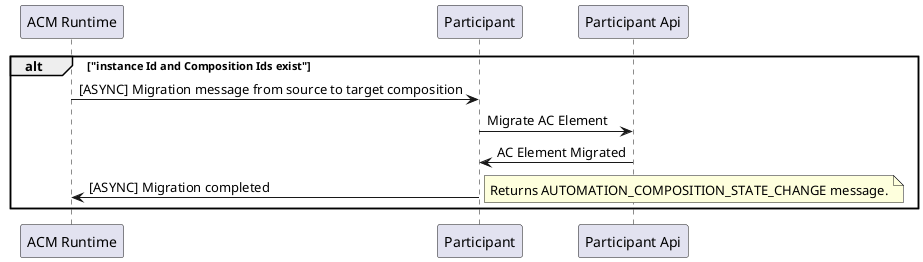 @startuml
participant "ACM Runtime"
participant Participant
participant "Participant Api"

alt "instance Id and Composition Ids exist"
  "ACM Runtime" -> Participant : [ASYNC] Migration message from source to target composition
  Participant -> "Participant Api" : Migrate AC Element
  "Participant Api" -> Participant : AC Element Migrated
  Participant -> "ACM Runtime" : [ASYNC] Migration completed
  note right
  Returns AUTOMATION_COMPOSITION_STATE_CHANGE message.
  end note
end
@enduml
